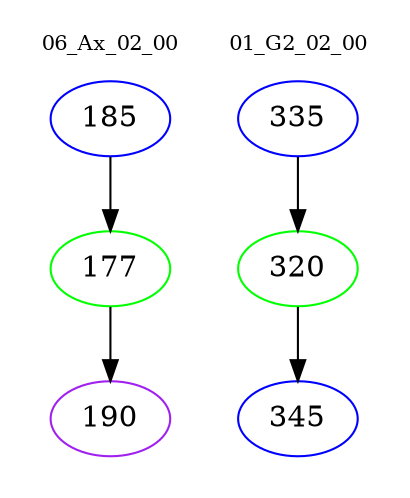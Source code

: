 digraph{
subgraph cluster_0 {
color = white
label = "06_Ax_02_00";
fontsize=10;
T0_185 [label="185", color="blue"]
T0_185 -> T0_177 [color="black"]
T0_177 [label="177", color="green"]
T0_177 -> T0_190 [color="black"]
T0_190 [label="190", color="purple"]
}
subgraph cluster_1 {
color = white
label = "01_G2_02_00";
fontsize=10;
T1_335 [label="335", color="blue"]
T1_335 -> T1_320 [color="black"]
T1_320 [label="320", color="green"]
T1_320 -> T1_345 [color="black"]
T1_345 [label="345", color="blue"]
}
}
